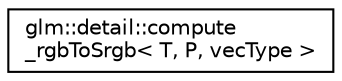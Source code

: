 digraph "Graphical Class Hierarchy"
{
 // LATEX_PDF_SIZE
  edge [fontname="Helvetica",fontsize="10",labelfontname="Helvetica",labelfontsize="10"];
  node [fontname="Helvetica",fontsize="10",shape=record];
  rankdir="LR";
  Node0 [label="glm::detail::compute\l_rgbToSrgb\< T, P, vecType \>",height=0.2,width=0.4,color="black", fillcolor="white", style="filled",URL="$structglm_1_1detail_1_1compute__rgb_to_srgb.html",tooltip=" "];
}
